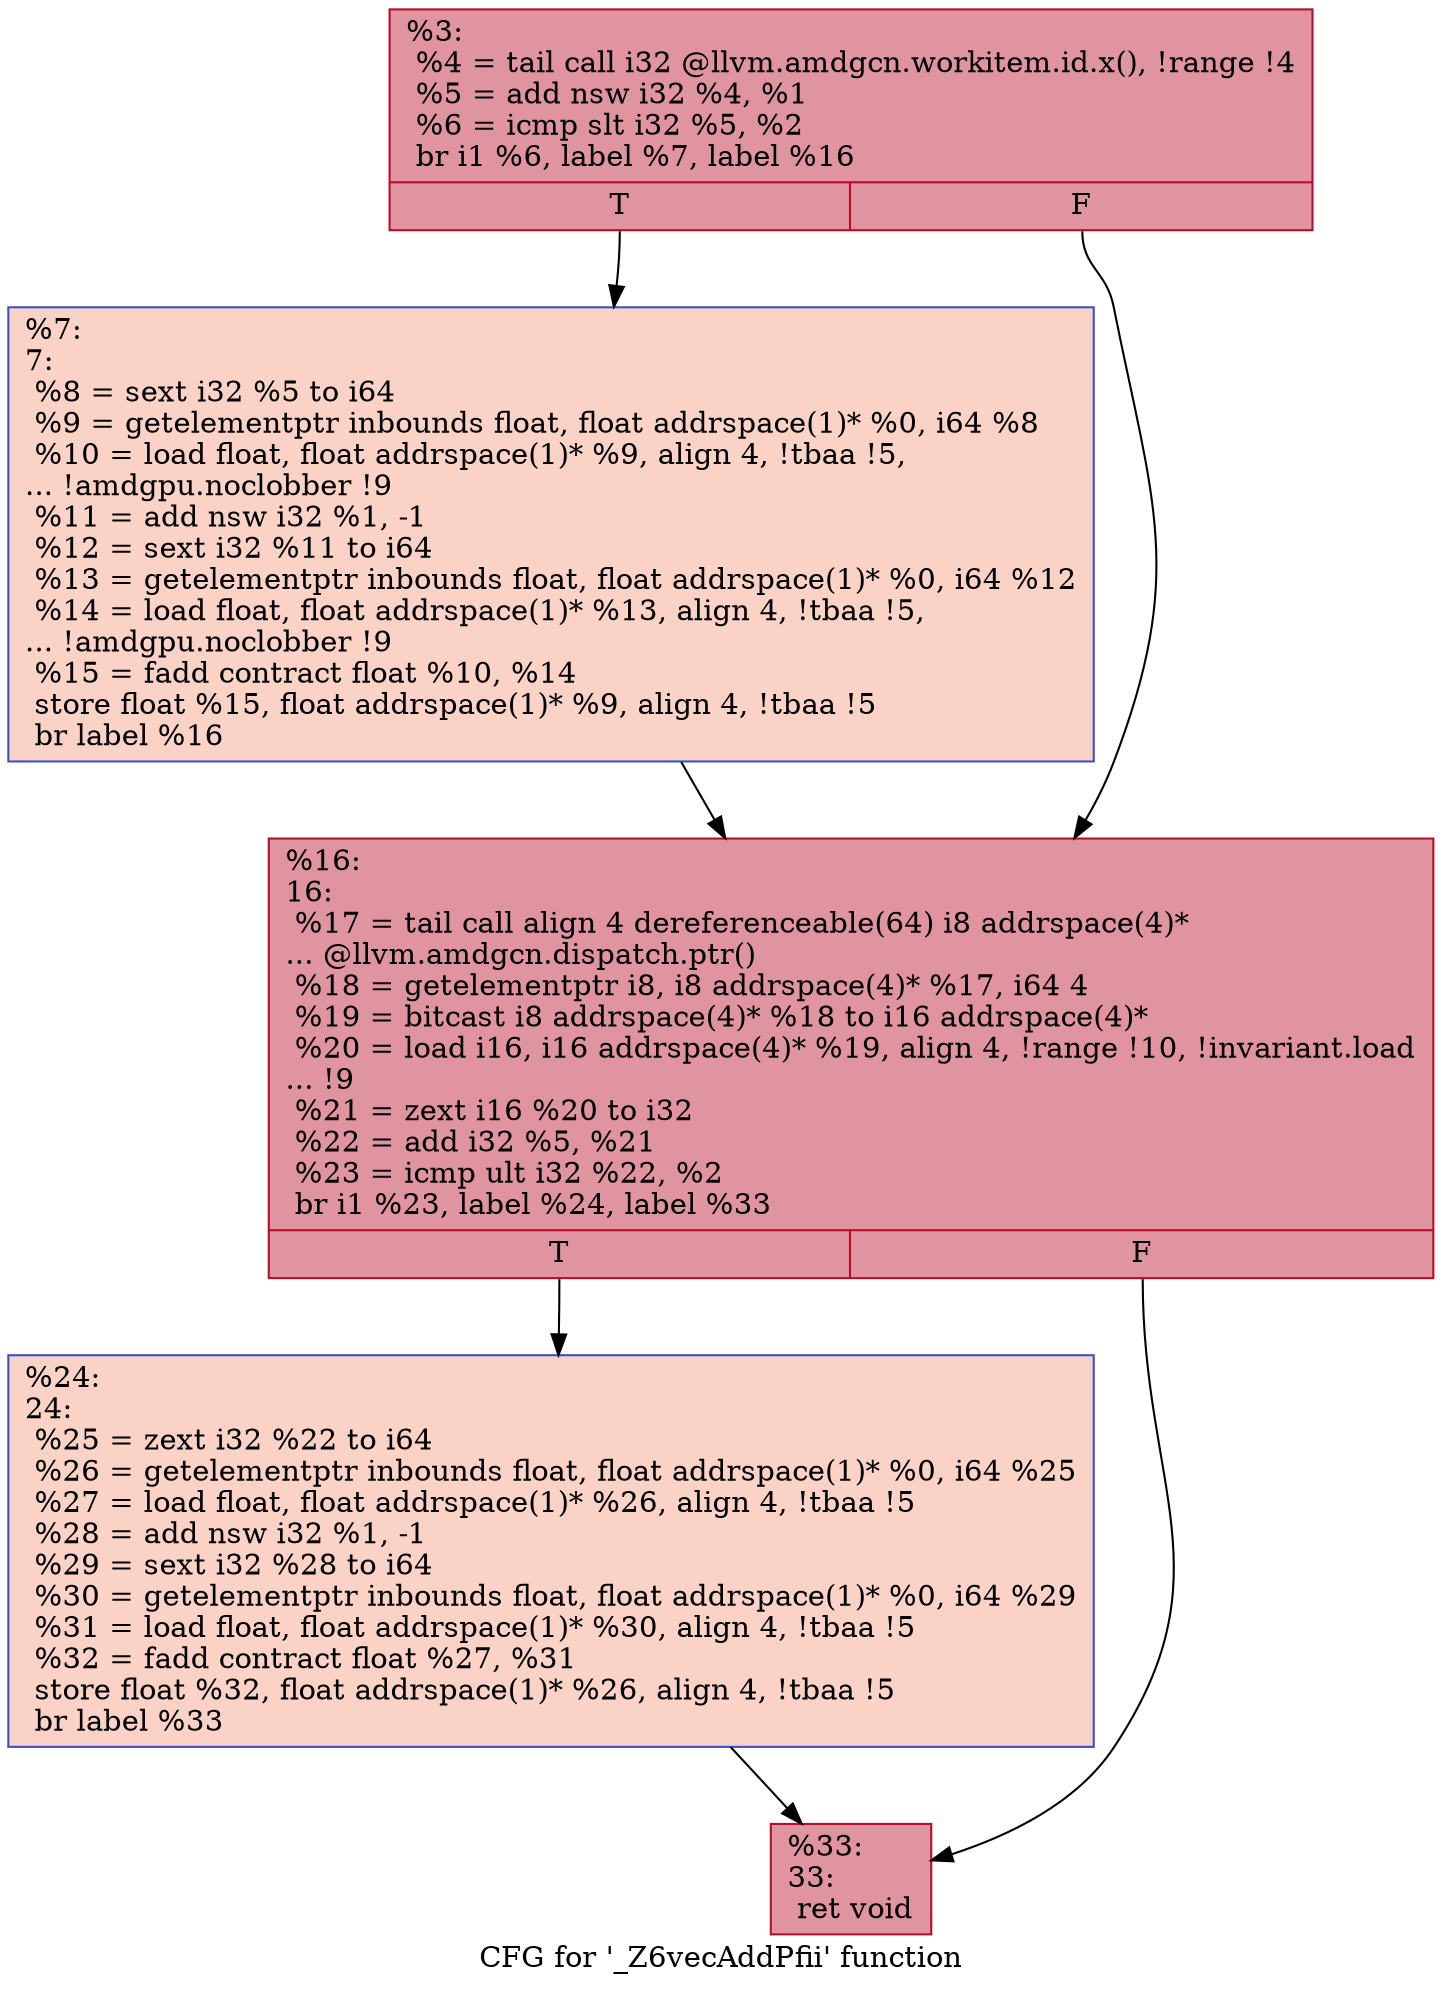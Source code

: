 digraph "CFG for '_Z6vecAddPfii' function" {
	label="CFG for '_Z6vecAddPfii' function";

	Node0x6260190 [shape=record,color="#b70d28ff", style=filled, fillcolor="#b70d2870",label="{%3:\l  %4 = tail call i32 @llvm.amdgcn.workitem.id.x(), !range !4\l  %5 = add nsw i32 %4, %1\l  %6 = icmp slt i32 %5, %2\l  br i1 %6, label %7, label %16\l|{<s0>T|<s1>F}}"];
	Node0x6260190:s0 -> Node0x62610a0;
	Node0x6260190:s1 -> Node0x6261130;
	Node0x62610a0 [shape=record,color="#3d50c3ff", style=filled, fillcolor="#f59c7d70",label="{%7:\l7:                                                \l  %8 = sext i32 %5 to i64\l  %9 = getelementptr inbounds float, float addrspace(1)* %0, i64 %8\l  %10 = load float, float addrspace(1)* %9, align 4, !tbaa !5,\l... !amdgpu.noclobber !9\l  %11 = add nsw i32 %1, -1\l  %12 = sext i32 %11 to i64\l  %13 = getelementptr inbounds float, float addrspace(1)* %0, i64 %12\l  %14 = load float, float addrspace(1)* %13, align 4, !tbaa !5,\l... !amdgpu.noclobber !9\l  %15 = fadd contract float %10, %14\l  store float %15, float addrspace(1)* %9, align 4, !tbaa !5\l  br label %16\l}"];
	Node0x62610a0 -> Node0x6261130;
	Node0x6261130 [shape=record,color="#b70d28ff", style=filled, fillcolor="#b70d2870",label="{%16:\l16:                                               \l  %17 = tail call align 4 dereferenceable(64) i8 addrspace(4)*\l... @llvm.amdgcn.dispatch.ptr()\l  %18 = getelementptr i8, i8 addrspace(4)* %17, i64 4\l  %19 = bitcast i8 addrspace(4)* %18 to i16 addrspace(4)*\l  %20 = load i16, i16 addrspace(4)* %19, align 4, !range !10, !invariant.load\l... !9\l  %21 = zext i16 %20 to i32\l  %22 = add i32 %5, %21\l  %23 = icmp ult i32 %22, %2\l  br i1 %23, label %24, label %33\l|{<s0>T|<s1>F}}"];
	Node0x6261130:s0 -> Node0x6263480;
	Node0x6261130:s1 -> Node0x6263510;
	Node0x6263480 [shape=record,color="#3d50c3ff", style=filled, fillcolor="#f59c7d70",label="{%24:\l24:                                               \l  %25 = zext i32 %22 to i64\l  %26 = getelementptr inbounds float, float addrspace(1)* %0, i64 %25\l  %27 = load float, float addrspace(1)* %26, align 4, !tbaa !5\l  %28 = add nsw i32 %1, -1\l  %29 = sext i32 %28 to i64\l  %30 = getelementptr inbounds float, float addrspace(1)* %0, i64 %29\l  %31 = load float, float addrspace(1)* %30, align 4, !tbaa !5\l  %32 = fadd contract float %27, %31\l  store float %32, float addrspace(1)* %26, align 4, !tbaa !5\l  br label %33\l}"];
	Node0x6263480 -> Node0x6263510;
	Node0x6263510 [shape=record,color="#b70d28ff", style=filled, fillcolor="#b70d2870",label="{%33:\l33:                                               \l  ret void\l}"];
}
